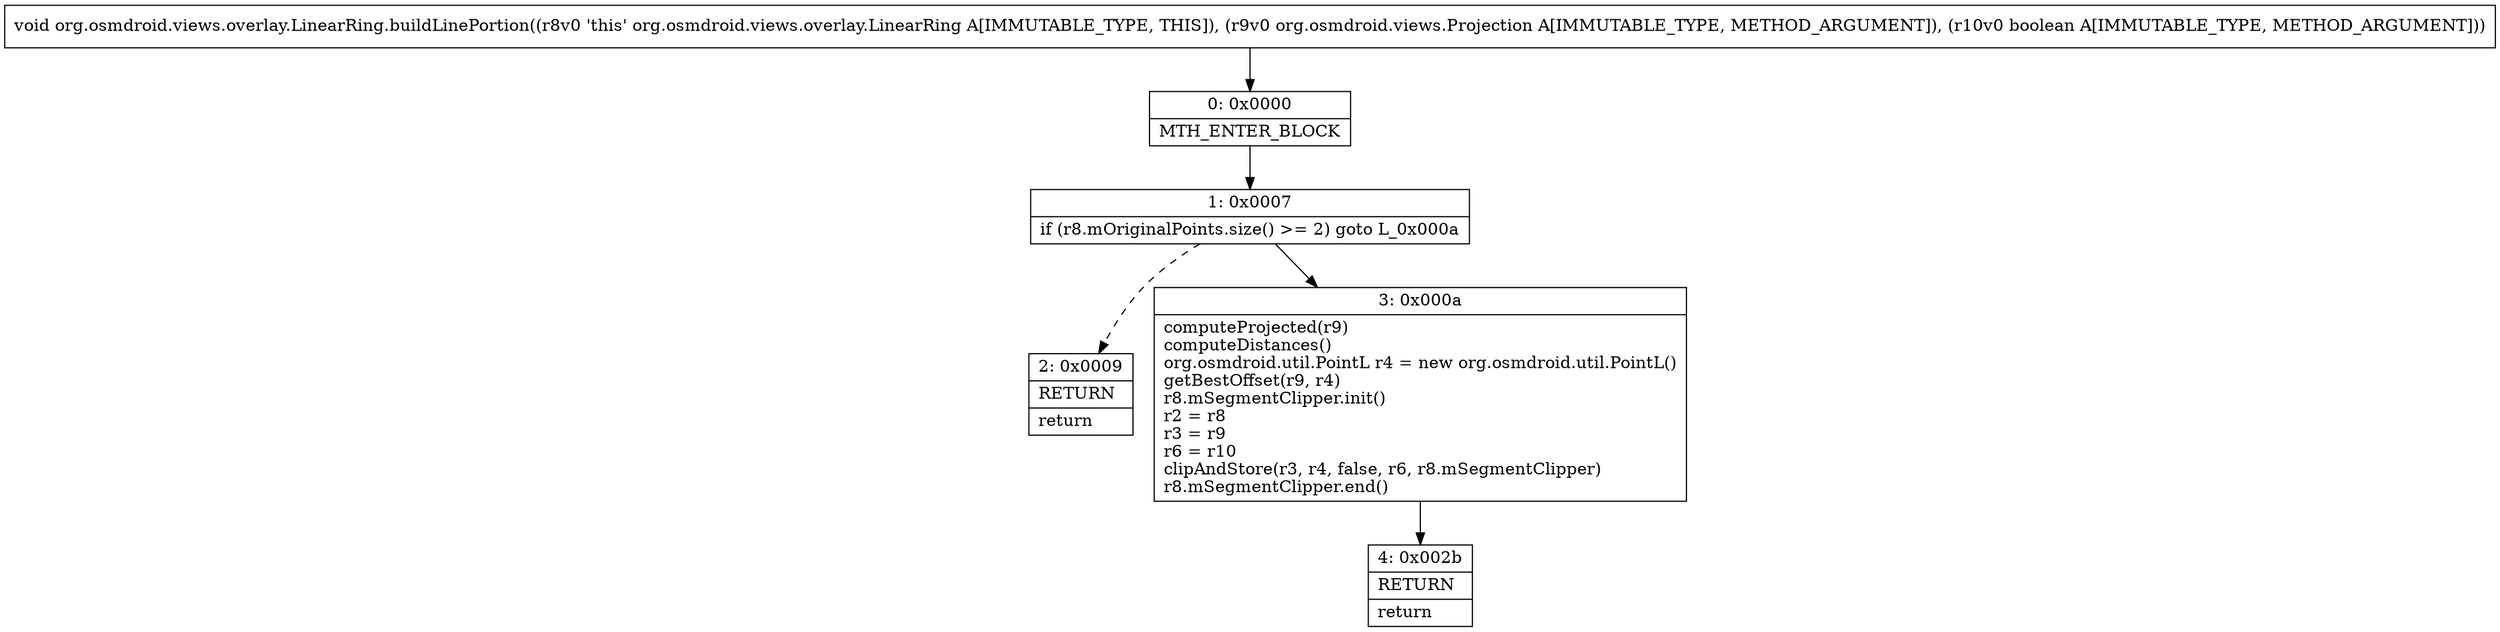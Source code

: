 digraph "CFG fororg.osmdroid.views.overlay.LinearRing.buildLinePortion(Lorg\/osmdroid\/views\/Projection;Z)V" {
Node_0 [shape=record,label="{0\:\ 0x0000|MTH_ENTER_BLOCK\l}"];
Node_1 [shape=record,label="{1\:\ 0x0007|if (r8.mOriginalPoints.size() \>= 2) goto L_0x000a\l}"];
Node_2 [shape=record,label="{2\:\ 0x0009|RETURN\l|return\l}"];
Node_3 [shape=record,label="{3\:\ 0x000a|computeProjected(r9)\lcomputeDistances()\lorg.osmdroid.util.PointL r4 = new org.osmdroid.util.PointL()\lgetBestOffset(r9, r4)\lr8.mSegmentClipper.init()\lr2 = r8\lr3 = r9\lr6 = r10\lclipAndStore(r3, r4, false, r6, r8.mSegmentClipper)\lr8.mSegmentClipper.end()\l}"];
Node_4 [shape=record,label="{4\:\ 0x002b|RETURN\l|return\l}"];
MethodNode[shape=record,label="{void org.osmdroid.views.overlay.LinearRing.buildLinePortion((r8v0 'this' org.osmdroid.views.overlay.LinearRing A[IMMUTABLE_TYPE, THIS]), (r9v0 org.osmdroid.views.Projection A[IMMUTABLE_TYPE, METHOD_ARGUMENT]), (r10v0 boolean A[IMMUTABLE_TYPE, METHOD_ARGUMENT])) }"];
MethodNode -> Node_0;
Node_0 -> Node_1;
Node_1 -> Node_2[style=dashed];
Node_1 -> Node_3;
Node_3 -> Node_4;
}

